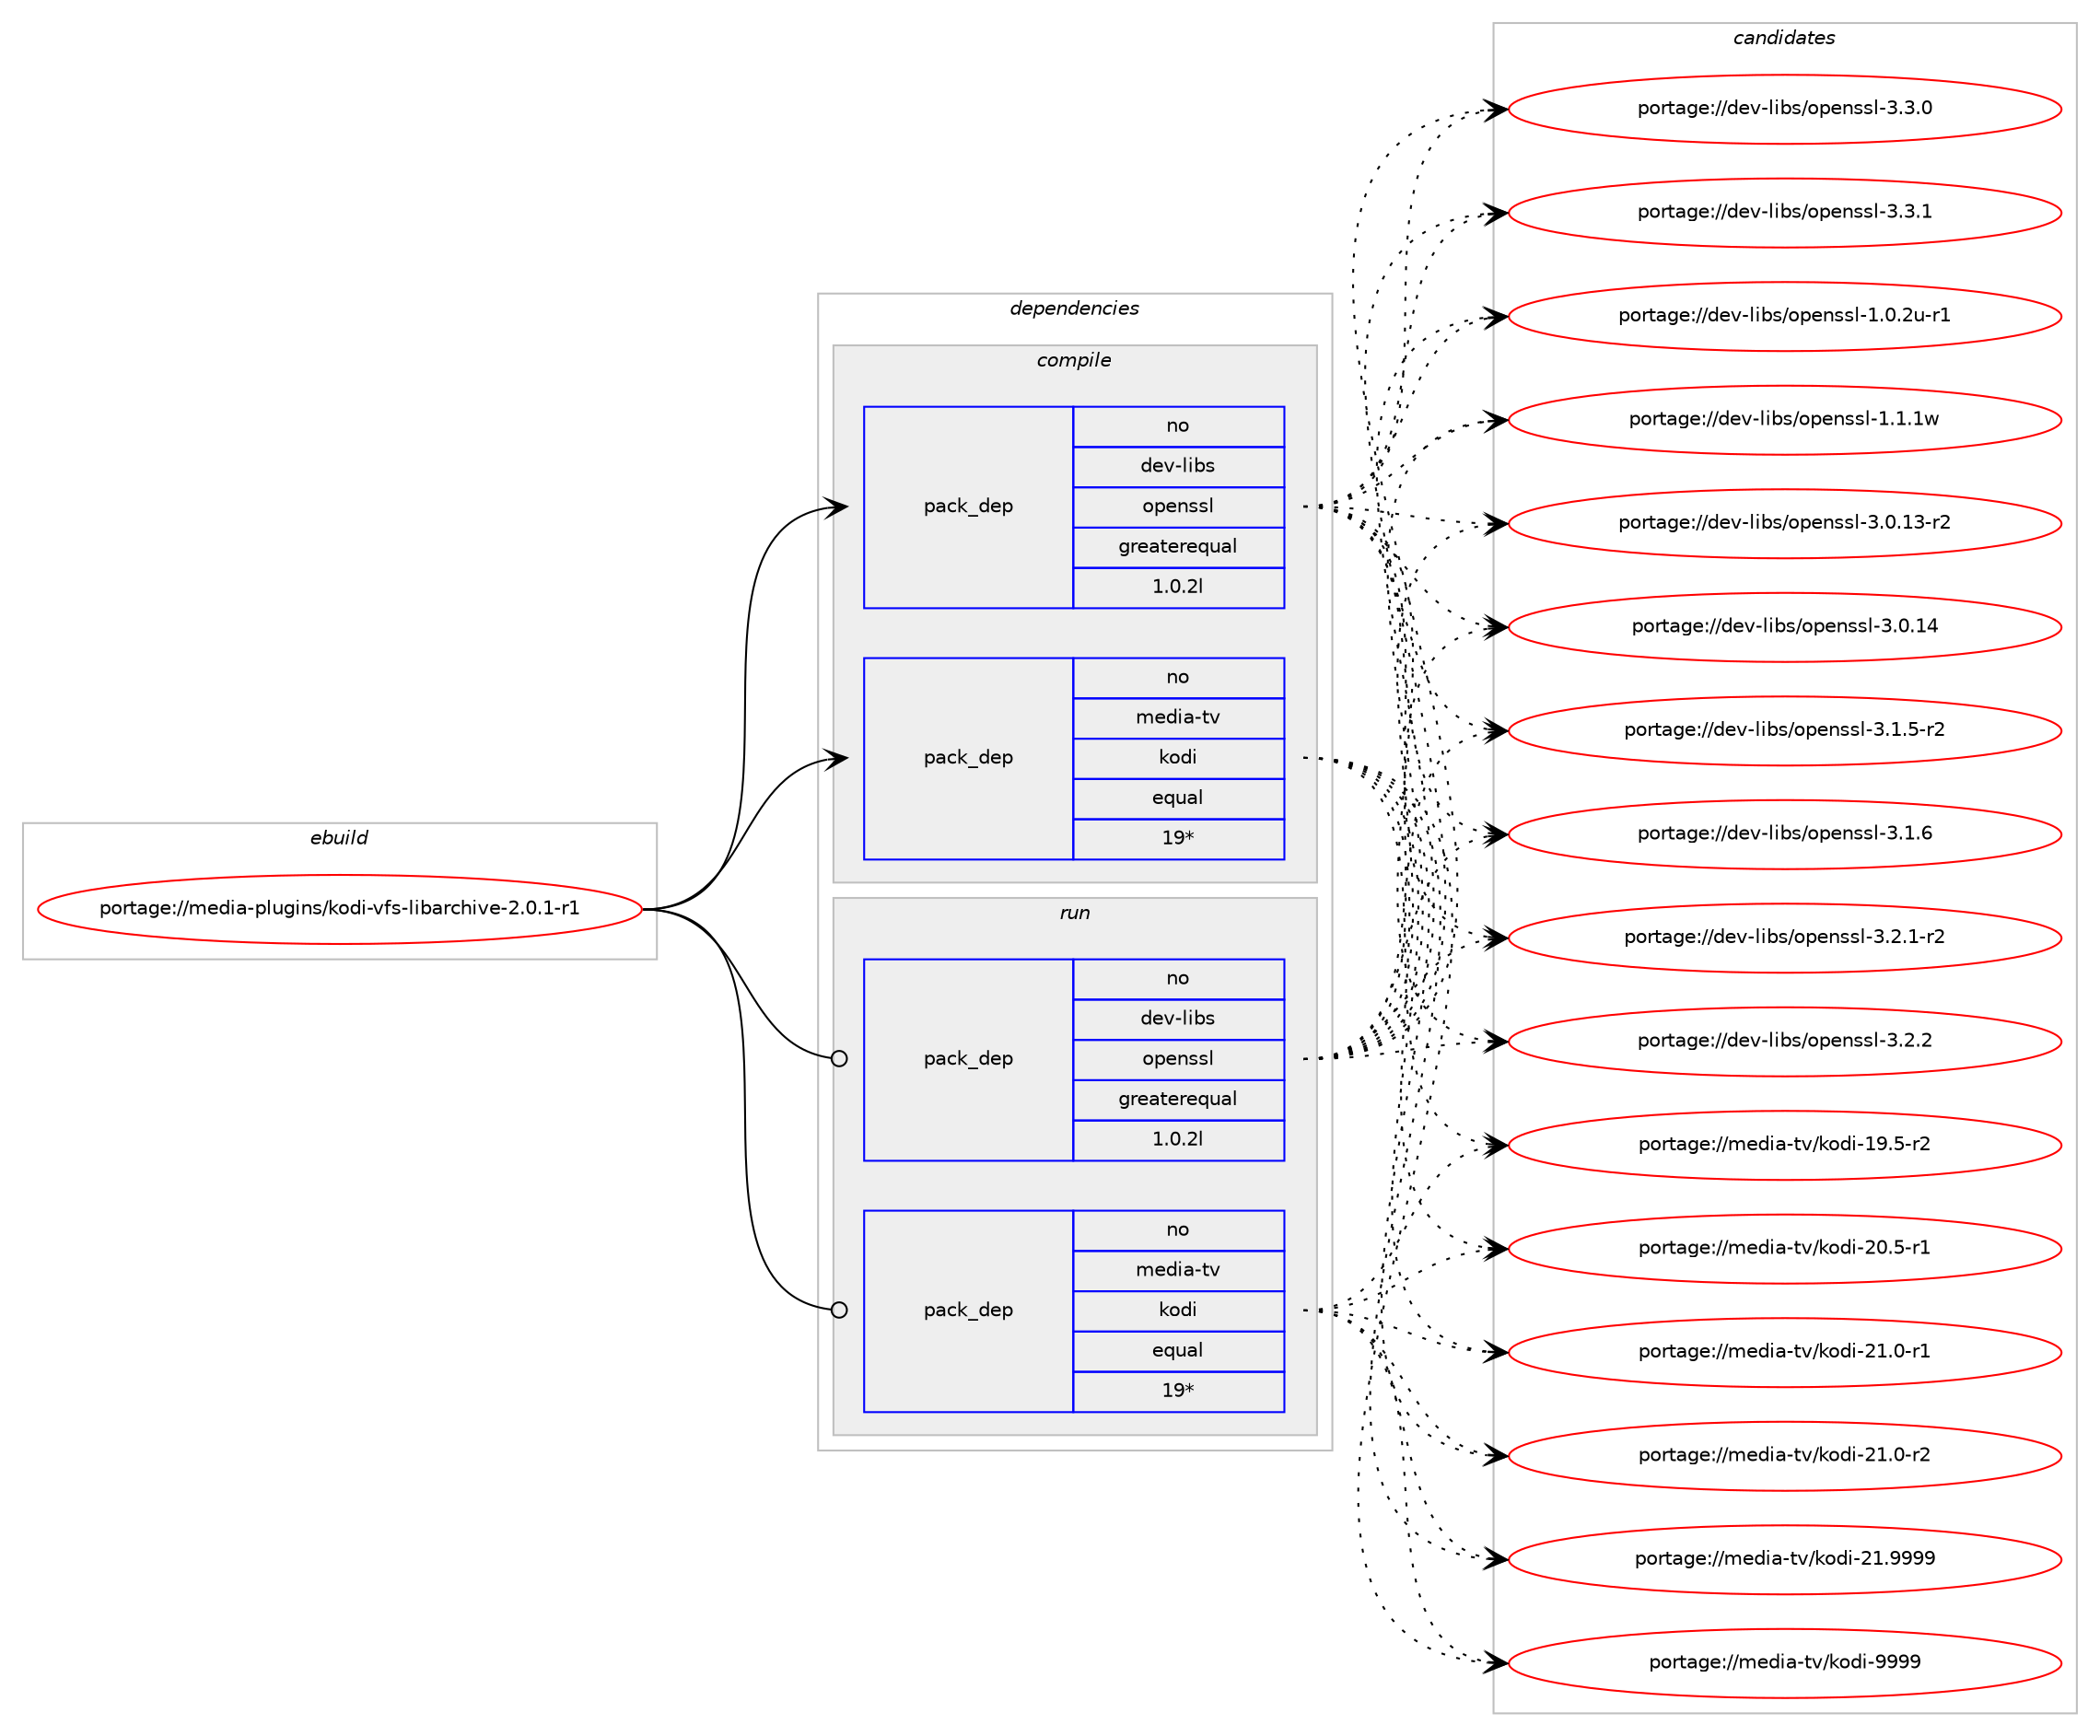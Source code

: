 digraph prolog {

# *************
# Graph options
# *************

newrank=true;
concentrate=true;
compound=true;
graph [rankdir=LR,fontname=Helvetica,fontsize=10,ranksep=1.5];#, ranksep=2.5, nodesep=0.2];
edge  [arrowhead=vee];
node  [fontname=Helvetica,fontsize=10];

# **********
# The ebuild
# **********

subgraph cluster_leftcol {
color=gray;
rank=same;
label=<<i>ebuild</i>>;
id [label="portage://media-plugins/kodi-vfs-libarchive-2.0.1-r1", color=red, width=4, href="../media-plugins/kodi-vfs-libarchive-2.0.1-r1.svg"];
}

# ****************
# The dependencies
# ****************

subgraph cluster_midcol {
color=gray;
label=<<i>dependencies</i>>;
subgraph cluster_compile {
fillcolor="#eeeeee";
style=filled;
label=<<i>compile</i>>;
# *** BEGIN UNKNOWN DEPENDENCY TYPE (TODO) ***
# id -> package_dependency(portage://media-plugins/kodi-vfs-libarchive-2.0.1-r1,install,no,app-arch,bzip2,none,[,,],[],[])
# *** END UNKNOWN DEPENDENCY TYPE (TODO) ***

# *** BEGIN UNKNOWN DEPENDENCY TYPE (TODO) ***
# id -> package_dependency(portage://media-plugins/kodi-vfs-libarchive-2.0.1-r1,install,no,app-arch,libarchive,none,[,,],[],[use(enable(bzip2),none),use(enable(lz4),none),use(enable(lzma),none),use(enable(lzo),none),use(enable(zlib),positive)])
# *** END UNKNOWN DEPENDENCY TYPE (TODO) ***

# *** BEGIN UNKNOWN DEPENDENCY TYPE (TODO) ***
# id -> package_dependency(portage://media-plugins/kodi-vfs-libarchive-2.0.1-r1,install,no,app-arch,lz4,none,[,,],[],[])
# *** END UNKNOWN DEPENDENCY TYPE (TODO) ***

# *** BEGIN UNKNOWN DEPENDENCY TYPE (TODO) ***
# id -> package_dependency(portage://media-plugins/kodi-vfs-libarchive-2.0.1-r1,install,no,app-arch,lzma,none,[,,],[],[])
# *** END UNKNOWN DEPENDENCY TYPE (TODO) ***

# *** BEGIN UNKNOWN DEPENDENCY TYPE (TODO) ***
# id -> package_dependency(portage://media-plugins/kodi-vfs-libarchive-2.0.1-r1,install,no,dev-libs,lzo,none,[,,],[slot(2)],[])
# *** END UNKNOWN DEPENDENCY TYPE (TODO) ***

subgraph pack81968 {
dependency160958 [label=<<TABLE BORDER="0" CELLBORDER="1" CELLSPACING="0" CELLPADDING="4" WIDTH="220"><TR><TD ROWSPAN="6" CELLPADDING="30">pack_dep</TD></TR><TR><TD WIDTH="110">no</TD></TR><TR><TD>dev-libs</TD></TR><TR><TD>openssl</TD></TR><TR><TD>greaterequal</TD></TR><TR><TD>1.0.2l</TD></TR></TABLE>>, shape=none, color=blue];
}
id:e -> dependency160958:w [weight=20,style="solid",arrowhead="vee"];
subgraph pack81969 {
dependency160959 [label=<<TABLE BORDER="0" CELLBORDER="1" CELLSPACING="0" CELLPADDING="4" WIDTH="220"><TR><TD ROWSPAN="6" CELLPADDING="30">pack_dep</TD></TR><TR><TD WIDTH="110">no</TD></TR><TR><TD>media-tv</TD></TR><TR><TD>kodi</TD></TR><TR><TD>equal</TD></TR><TR><TD>19*</TD></TR></TABLE>>, shape=none, color=blue];
}
id:e -> dependency160959:w [weight=20,style="solid",arrowhead="vee"];
# *** BEGIN UNKNOWN DEPENDENCY TYPE (TODO) ***
# id -> package_dependency(portage://media-plugins/kodi-vfs-libarchive-2.0.1-r1,install,no,sys-libs,zlib,none,[,,],[],[])
# *** END UNKNOWN DEPENDENCY TYPE (TODO) ***

}
subgraph cluster_compileandrun {
fillcolor="#eeeeee";
style=filled;
label=<<i>compile and run</i>>;
}
subgraph cluster_run {
fillcolor="#eeeeee";
style=filled;
label=<<i>run</i>>;
# *** BEGIN UNKNOWN DEPENDENCY TYPE (TODO) ***
# id -> package_dependency(portage://media-plugins/kodi-vfs-libarchive-2.0.1-r1,run,no,app-arch,bzip2,none,[,,],[],[])
# *** END UNKNOWN DEPENDENCY TYPE (TODO) ***

# *** BEGIN UNKNOWN DEPENDENCY TYPE (TODO) ***
# id -> package_dependency(portage://media-plugins/kodi-vfs-libarchive-2.0.1-r1,run,no,app-arch,libarchive,none,[,,],[],[use(enable(bzip2),none),use(enable(lz4),none),use(enable(lzma),none),use(enable(lzo),none),use(enable(zlib),positive)])
# *** END UNKNOWN DEPENDENCY TYPE (TODO) ***

# *** BEGIN UNKNOWN DEPENDENCY TYPE (TODO) ***
# id -> package_dependency(portage://media-plugins/kodi-vfs-libarchive-2.0.1-r1,run,no,app-arch,lz4,none,[,,],[],[])
# *** END UNKNOWN DEPENDENCY TYPE (TODO) ***

# *** BEGIN UNKNOWN DEPENDENCY TYPE (TODO) ***
# id -> package_dependency(portage://media-plugins/kodi-vfs-libarchive-2.0.1-r1,run,no,app-arch,lzma,none,[,,],[],[])
# *** END UNKNOWN DEPENDENCY TYPE (TODO) ***

# *** BEGIN UNKNOWN DEPENDENCY TYPE (TODO) ***
# id -> package_dependency(portage://media-plugins/kodi-vfs-libarchive-2.0.1-r1,run,no,dev-libs,lzo,none,[,,],[slot(2)],[])
# *** END UNKNOWN DEPENDENCY TYPE (TODO) ***

subgraph pack81970 {
dependency160960 [label=<<TABLE BORDER="0" CELLBORDER="1" CELLSPACING="0" CELLPADDING="4" WIDTH="220"><TR><TD ROWSPAN="6" CELLPADDING="30">pack_dep</TD></TR><TR><TD WIDTH="110">no</TD></TR><TR><TD>dev-libs</TD></TR><TR><TD>openssl</TD></TR><TR><TD>greaterequal</TD></TR><TR><TD>1.0.2l</TD></TR></TABLE>>, shape=none, color=blue];
}
id:e -> dependency160960:w [weight=20,style="solid",arrowhead="odot"];
subgraph pack81971 {
dependency160961 [label=<<TABLE BORDER="0" CELLBORDER="1" CELLSPACING="0" CELLPADDING="4" WIDTH="220"><TR><TD ROWSPAN="6" CELLPADDING="30">pack_dep</TD></TR><TR><TD WIDTH="110">no</TD></TR><TR><TD>media-tv</TD></TR><TR><TD>kodi</TD></TR><TR><TD>equal</TD></TR><TR><TD>19*</TD></TR></TABLE>>, shape=none, color=blue];
}
id:e -> dependency160961:w [weight=20,style="solid",arrowhead="odot"];
# *** BEGIN UNKNOWN DEPENDENCY TYPE (TODO) ***
# id -> package_dependency(portage://media-plugins/kodi-vfs-libarchive-2.0.1-r1,run,no,sys-libs,zlib,none,[,,],[],[])
# *** END UNKNOWN DEPENDENCY TYPE (TODO) ***

}
}

# **************
# The candidates
# **************

subgraph cluster_choices {
rank=same;
color=gray;
label=<<i>candidates</i>>;

subgraph choice81968 {
color=black;
nodesep=1;
choice1001011184510810598115471111121011101151151084549464846501174511449 [label="portage://dev-libs/openssl-1.0.2u-r1", color=red, width=4,href="../dev-libs/openssl-1.0.2u-r1.svg"];
choice100101118451081059811547111112101110115115108454946494649119 [label="portage://dev-libs/openssl-1.1.1w", color=red, width=4,href="../dev-libs/openssl-1.1.1w.svg"];
choice100101118451081059811547111112101110115115108455146484649514511450 [label="portage://dev-libs/openssl-3.0.13-r2", color=red, width=4,href="../dev-libs/openssl-3.0.13-r2.svg"];
choice10010111845108105981154711111210111011511510845514648464952 [label="portage://dev-libs/openssl-3.0.14", color=red, width=4,href="../dev-libs/openssl-3.0.14.svg"];
choice1001011184510810598115471111121011101151151084551464946534511450 [label="portage://dev-libs/openssl-3.1.5-r2", color=red, width=4,href="../dev-libs/openssl-3.1.5-r2.svg"];
choice100101118451081059811547111112101110115115108455146494654 [label="portage://dev-libs/openssl-3.1.6", color=red, width=4,href="../dev-libs/openssl-3.1.6.svg"];
choice1001011184510810598115471111121011101151151084551465046494511450 [label="portage://dev-libs/openssl-3.2.1-r2", color=red, width=4,href="../dev-libs/openssl-3.2.1-r2.svg"];
choice100101118451081059811547111112101110115115108455146504650 [label="portage://dev-libs/openssl-3.2.2", color=red, width=4,href="../dev-libs/openssl-3.2.2.svg"];
choice100101118451081059811547111112101110115115108455146514648 [label="portage://dev-libs/openssl-3.3.0", color=red, width=4,href="../dev-libs/openssl-3.3.0.svg"];
choice100101118451081059811547111112101110115115108455146514649 [label="portage://dev-libs/openssl-3.3.1", color=red, width=4,href="../dev-libs/openssl-3.3.1.svg"];
dependency160958:e -> choice1001011184510810598115471111121011101151151084549464846501174511449:w [style=dotted,weight="100"];
dependency160958:e -> choice100101118451081059811547111112101110115115108454946494649119:w [style=dotted,weight="100"];
dependency160958:e -> choice100101118451081059811547111112101110115115108455146484649514511450:w [style=dotted,weight="100"];
dependency160958:e -> choice10010111845108105981154711111210111011511510845514648464952:w [style=dotted,weight="100"];
dependency160958:e -> choice1001011184510810598115471111121011101151151084551464946534511450:w [style=dotted,weight="100"];
dependency160958:e -> choice100101118451081059811547111112101110115115108455146494654:w [style=dotted,weight="100"];
dependency160958:e -> choice1001011184510810598115471111121011101151151084551465046494511450:w [style=dotted,weight="100"];
dependency160958:e -> choice100101118451081059811547111112101110115115108455146504650:w [style=dotted,weight="100"];
dependency160958:e -> choice100101118451081059811547111112101110115115108455146514648:w [style=dotted,weight="100"];
dependency160958:e -> choice100101118451081059811547111112101110115115108455146514649:w [style=dotted,weight="100"];
}
subgraph choice81969 {
color=black;
nodesep=1;
choice10910110010597451161184710711110010545495746534511450 [label="portage://media-tv/kodi-19.5-r2", color=red, width=4,href="../media-tv/kodi-19.5-r2.svg"];
choice10910110010597451161184710711110010545504846534511449 [label="portage://media-tv/kodi-20.5-r1", color=red, width=4,href="../media-tv/kodi-20.5-r1.svg"];
choice10910110010597451161184710711110010545504946484511449 [label="portage://media-tv/kodi-21.0-r1", color=red, width=4,href="../media-tv/kodi-21.0-r1.svg"];
choice10910110010597451161184710711110010545504946484511450 [label="portage://media-tv/kodi-21.0-r2", color=red, width=4,href="../media-tv/kodi-21.0-r2.svg"];
choice1091011001059745116118471071111001054550494657575757 [label="portage://media-tv/kodi-21.9999", color=red, width=4,href="../media-tv/kodi-21.9999.svg"];
choice1091011001059745116118471071111001054557575757 [label="portage://media-tv/kodi-9999", color=red, width=4,href="../media-tv/kodi-9999.svg"];
dependency160959:e -> choice10910110010597451161184710711110010545495746534511450:w [style=dotted,weight="100"];
dependency160959:e -> choice10910110010597451161184710711110010545504846534511449:w [style=dotted,weight="100"];
dependency160959:e -> choice10910110010597451161184710711110010545504946484511449:w [style=dotted,weight="100"];
dependency160959:e -> choice10910110010597451161184710711110010545504946484511450:w [style=dotted,weight="100"];
dependency160959:e -> choice1091011001059745116118471071111001054550494657575757:w [style=dotted,weight="100"];
dependency160959:e -> choice1091011001059745116118471071111001054557575757:w [style=dotted,weight="100"];
}
subgraph choice81970 {
color=black;
nodesep=1;
choice1001011184510810598115471111121011101151151084549464846501174511449 [label="portage://dev-libs/openssl-1.0.2u-r1", color=red, width=4,href="../dev-libs/openssl-1.0.2u-r1.svg"];
choice100101118451081059811547111112101110115115108454946494649119 [label="portage://dev-libs/openssl-1.1.1w", color=red, width=4,href="../dev-libs/openssl-1.1.1w.svg"];
choice100101118451081059811547111112101110115115108455146484649514511450 [label="portage://dev-libs/openssl-3.0.13-r2", color=red, width=4,href="../dev-libs/openssl-3.0.13-r2.svg"];
choice10010111845108105981154711111210111011511510845514648464952 [label="portage://dev-libs/openssl-3.0.14", color=red, width=4,href="../dev-libs/openssl-3.0.14.svg"];
choice1001011184510810598115471111121011101151151084551464946534511450 [label="portage://dev-libs/openssl-3.1.5-r2", color=red, width=4,href="../dev-libs/openssl-3.1.5-r2.svg"];
choice100101118451081059811547111112101110115115108455146494654 [label="portage://dev-libs/openssl-3.1.6", color=red, width=4,href="../dev-libs/openssl-3.1.6.svg"];
choice1001011184510810598115471111121011101151151084551465046494511450 [label="portage://dev-libs/openssl-3.2.1-r2", color=red, width=4,href="../dev-libs/openssl-3.2.1-r2.svg"];
choice100101118451081059811547111112101110115115108455146504650 [label="portage://dev-libs/openssl-3.2.2", color=red, width=4,href="../dev-libs/openssl-3.2.2.svg"];
choice100101118451081059811547111112101110115115108455146514648 [label="portage://dev-libs/openssl-3.3.0", color=red, width=4,href="../dev-libs/openssl-3.3.0.svg"];
choice100101118451081059811547111112101110115115108455146514649 [label="portage://dev-libs/openssl-3.3.1", color=red, width=4,href="../dev-libs/openssl-3.3.1.svg"];
dependency160960:e -> choice1001011184510810598115471111121011101151151084549464846501174511449:w [style=dotted,weight="100"];
dependency160960:e -> choice100101118451081059811547111112101110115115108454946494649119:w [style=dotted,weight="100"];
dependency160960:e -> choice100101118451081059811547111112101110115115108455146484649514511450:w [style=dotted,weight="100"];
dependency160960:e -> choice10010111845108105981154711111210111011511510845514648464952:w [style=dotted,weight="100"];
dependency160960:e -> choice1001011184510810598115471111121011101151151084551464946534511450:w [style=dotted,weight="100"];
dependency160960:e -> choice100101118451081059811547111112101110115115108455146494654:w [style=dotted,weight="100"];
dependency160960:e -> choice1001011184510810598115471111121011101151151084551465046494511450:w [style=dotted,weight="100"];
dependency160960:e -> choice100101118451081059811547111112101110115115108455146504650:w [style=dotted,weight="100"];
dependency160960:e -> choice100101118451081059811547111112101110115115108455146514648:w [style=dotted,weight="100"];
dependency160960:e -> choice100101118451081059811547111112101110115115108455146514649:w [style=dotted,weight="100"];
}
subgraph choice81971 {
color=black;
nodesep=1;
choice10910110010597451161184710711110010545495746534511450 [label="portage://media-tv/kodi-19.5-r2", color=red, width=4,href="../media-tv/kodi-19.5-r2.svg"];
choice10910110010597451161184710711110010545504846534511449 [label="portage://media-tv/kodi-20.5-r1", color=red, width=4,href="../media-tv/kodi-20.5-r1.svg"];
choice10910110010597451161184710711110010545504946484511449 [label="portage://media-tv/kodi-21.0-r1", color=red, width=4,href="../media-tv/kodi-21.0-r1.svg"];
choice10910110010597451161184710711110010545504946484511450 [label="portage://media-tv/kodi-21.0-r2", color=red, width=4,href="../media-tv/kodi-21.0-r2.svg"];
choice1091011001059745116118471071111001054550494657575757 [label="portage://media-tv/kodi-21.9999", color=red, width=4,href="../media-tv/kodi-21.9999.svg"];
choice1091011001059745116118471071111001054557575757 [label="portage://media-tv/kodi-9999", color=red, width=4,href="../media-tv/kodi-9999.svg"];
dependency160961:e -> choice10910110010597451161184710711110010545495746534511450:w [style=dotted,weight="100"];
dependency160961:e -> choice10910110010597451161184710711110010545504846534511449:w [style=dotted,weight="100"];
dependency160961:e -> choice10910110010597451161184710711110010545504946484511449:w [style=dotted,weight="100"];
dependency160961:e -> choice10910110010597451161184710711110010545504946484511450:w [style=dotted,weight="100"];
dependency160961:e -> choice1091011001059745116118471071111001054550494657575757:w [style=dotted,weight="100"];
dependency160961:e -> choice1091011001059745116118471071111001054557575757:w [style=dotted,weight="100"];
}
}

}
